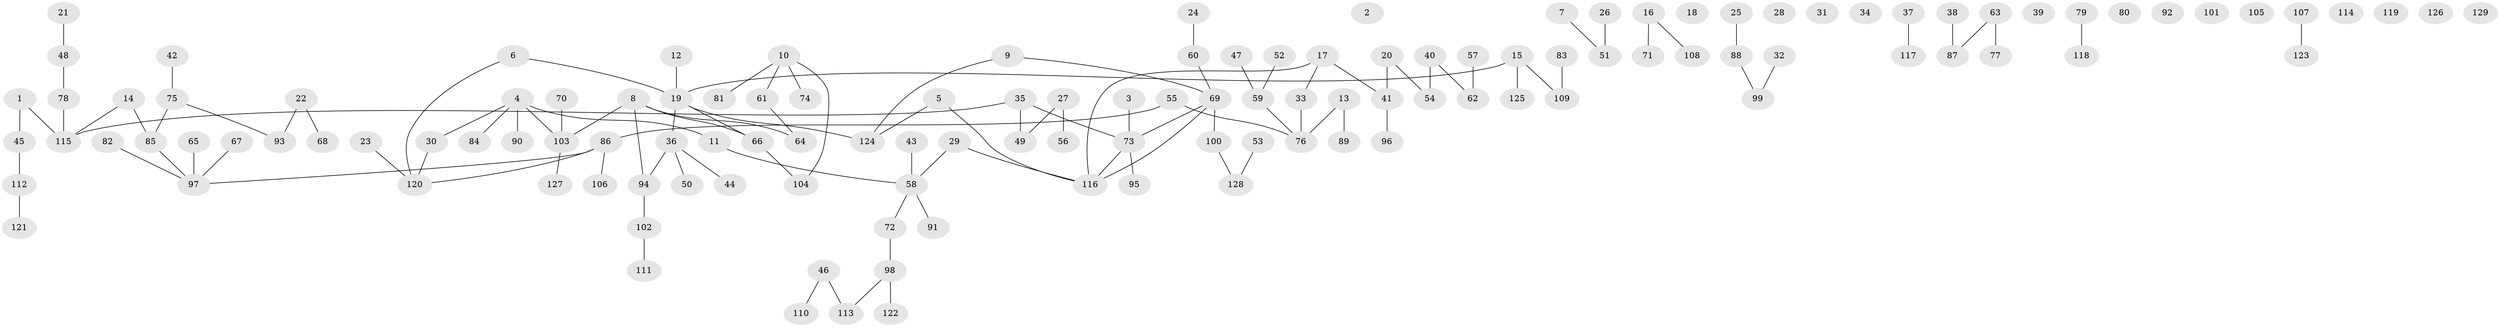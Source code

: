 // coarse degree distribution, {2: 0.21505376344086022, 0: 0.17204301075268819, 3: 0.11827956989247312, 5: 0.021505376344086023, 1: 0.3978494623655914, 4: 0.043010752688172046, 7: 0.021505376344086023, 6: 0.010752688172043012}
// Generated by graph-tools (version 1.1) at 2025/41/03/06/25 10:41:20]
// undirected, 129 vertices, 115 edges
graph export_dot {
graph [start="1"]
  node [color=gray90,style=filled];
  1;
  2;
  3;
  4;
  5;
  6;
  7;
  8;
  9;
  10;
  11;
  12;
  13;
  14;
  15;
  16;
  17;
  18;
  19;
  20;
  21;
  22;
  23;
  24;
  25;
  26;
  27;
  28;
  29;
  30;
  31;
  32;
  33;
  34;
  35;
  36;
  37;
  38;
  39;
  40;
  41;
  42;
  43;
  44;
  45;
  46;
  47;
  48;
  49;
  50;
  51;
  52;
  53;
  54;
  55;
  56;
  57;
  58;
  59;
  60;
  61;
  62;
  63;
  64;
  65;
  66;
  67;
  68;
  69;
  70;
  71;
  72;
  73;
  74;
  75;
  76;
  77;
  78;
  79;
  80;
  81;
  82;
  83;
  84;
  85;
  86;
  87;
  88;
  89;
  90;
  91;
  92;
  93;
  94;
  95;
  96;
  97;
  98;
  99;
  100;
  101;
  102;
  103;
  104;
  105;
  106;
  107;
  108;
  109;
  110;
  111;
  112;
  113;
  114;
  115;
  116;
  117;
  118;
  119;
  120;
  121;
  122;
  123;
  124;
  125;
  126;
  127;
  128;
  129;
  1 -- 45;
  1 -- 115;
  3 -- 73;
  4 -- 11;
  4 -- 30;
  4 -- 84;
  4 -- 90;
  4 -- 103;
  5 -- 116;
  5 -- 124;
  6 -- 19;
  6 -- 120;
  7 -- 51;
  8 -- 64;
  8 -- 66;
  8 -- 94;
  8 -- 103;
  9 -- 69;
  9 -- 124;
  10 -- 61;
  10 -- 74;
  10 -- 81;
  10 -- 104;
  11 -- 58;
  12 -- 19;
  13 -- 76;
  13 -- 89;
  14 -- 85;
  14 -- 115;
  15 -- 19;
  15 -- 109;
  15 -- 125;
  16 -- 71;
  16 -- 108;
  17 -- 33;
  17 -- 41;
  17 -- 116;
  19 -- 36;
  19 -- 66;
  19 -- 124;
  20 -- 41;
  20 -- 54;
  21 -- 48;
  22 -- 68;
  22 -- 93;
  23 -- 120;
  24 -- 60;
  25 -- 88;
  26 -- 51;
  27 -- 49;
  27 -- 56;
  29 -- 58;
  29 -- 116;
  30 -- 120;
  32 -- 99;
  33 -- 76;
  35 -- 49;
  35 -- 73;
  35 -- 115;
  36 -- 44;
  36 -- 50;
  36 -- 94;
  37 -- 117;
  38 -- 87;
  40 -- 54;
  40 -- 62;
  41 -- 96;
  42 -- 75;
  43 -- 58;
  45 -- 112;
  46 -- 110;
  46 -- 113;
  47 -- 59;
  48 -- 78;
  52 -- 59;
  53 -- 128;
  55 -- 76;
  55 -- 86;
  57 -- 62;
  58 -- 72;
  58 -- 91;
  59 -- 76;
  60 -- 69;
  61 -- 64;
  63 -- 77;
  63 -- 87;
  65 -- 97;
  66 -- 104;
  67 -- 97;
  69 -- 73;
  69 -- 100;
  69 -- 116;
  70 -- 103;
  72 -- 98;
  73 -- 95;
  73 -- 116;
  75 -- 85;
  75 -- 93;
  78 -- 115;
  79 -- 118;
  82 -- 97;
  83 -- 109;
  85 -- 97;
  86 -- 97;
  86 -- 106;
  86 -- 120;
  88 -- 99;
  94 -- 102;
  98 -- 113;
  98 -- 122;
  100 -- 128;
  102 -- 111;
  103 -- 127;
  107 -- 123;
  112 -- 121;
}
